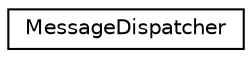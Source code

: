 digraph "Graphical Class Hierarchy"
{
  edge [fontname="Helvetica",fontsize="10",labelfontname="Helvetica",labelfontsize="10"];
  node [fontname="Helvetica",fontsize="10",shape=record];
  rankdir="LR";
  Node1 [label="MessageDispatcher",height=0.2,width=0.4,color="black", fillcolor="white", style="filled",URL="$class_message_dispatcher.html",tooltip="Message dispatcher. "];
}
